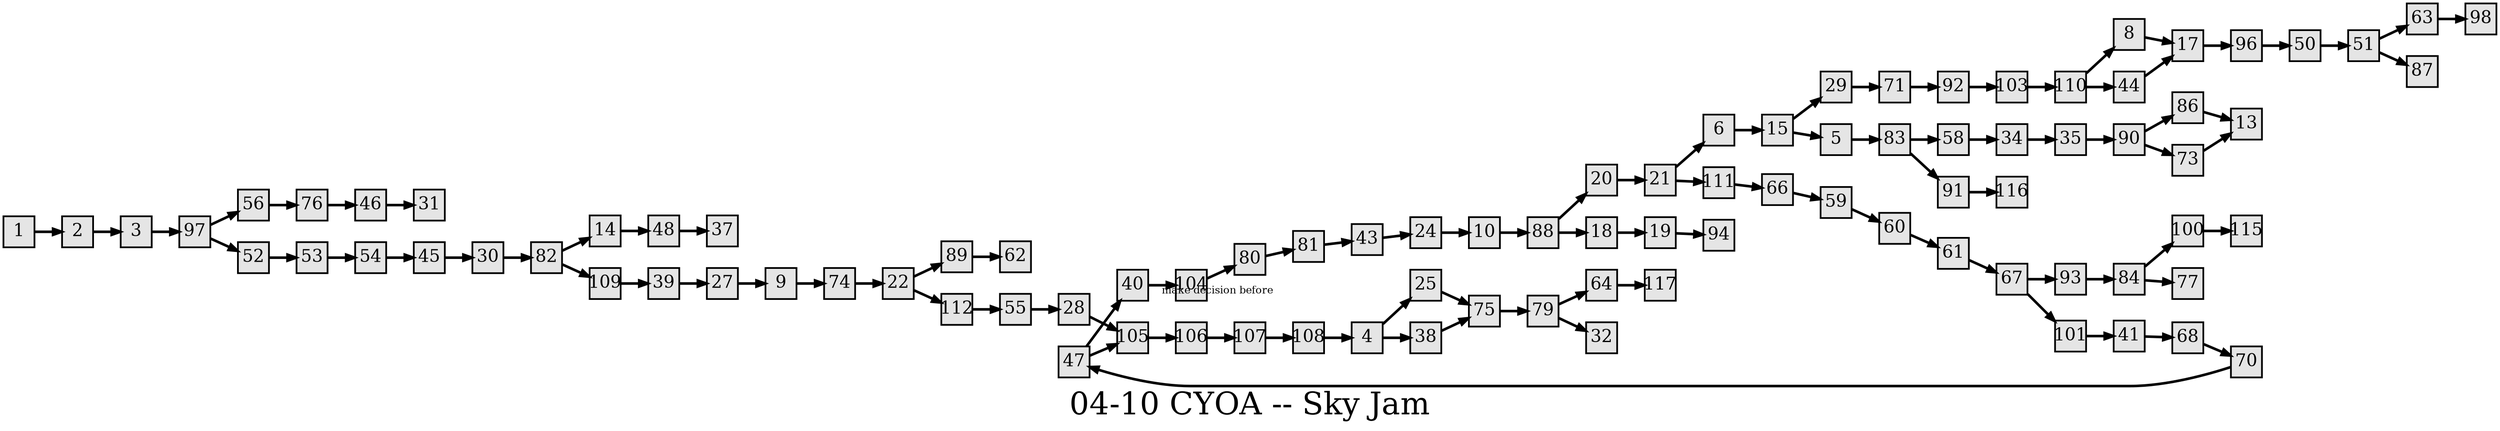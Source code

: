 digraph g{
  graph [ label="04-10 CYOA -- Sky Jam" rankdir=LR, ordering=out, fontsize=36, nodesep="0.35", ranksep="0.45"];
  node  [shape=rect, penwidth=2, fontsize=20, style=filled, fillcolor=grey90, margin="0,0", labelfloat=true, regular=true, fixedsize=true];
  edge  [labelfloat=true, penwidth=3, fontsize=12];

  1 -> 2;
  2 -> 3;
  3 -> 97;
  4 -> 25;
  4 -> 38;
  5 -> 83;
  6 -> 15;
  8 -> 17;
  9 -> 74;
  10 -> 88;
  14 -> 48;
  15 -> 29;
  15 -> 5;
  17 -> 96;
  18 -> 19;
  19 -> 94;
  20 -> 21;
  21 -> 6;
  22 -> 89;
  22 -> 112;
  24 -> 10;
  25 -> 75;
  27 -> 9;
  28 -> 105;
  29 -> 71;
  30 -> 82;
  21 -> 111;
  34 -> 35;
  35 -> 90;
  38 -> 75;
  39 -> 27;
  40 -> 104	[ xlabel="make decision before" ];
  41 -> 68;
  43 -> 24;
  44 -> 17;
  45 -> 30;
  46 -> 31;
  47 -> 40;
  47 -> 105;
  48 -> 37;
  50 -> 51;
  51 -> 63;
  51 -> 87;
  52 -> 53;
  53 -> 54;
  54 -> 45;
  55 -> 28;
  56 -> 76;
  58 -> 34;
  59 -> 60;
  60 -> 61;
  61 -> 67;
  63 -> 98;
  64 -> 117;
  66 -> 59;
  67 -> 93;
  67 -> 101;
  68 -> 70;
  70 -> 47;
  71 -> 92;
  73 -> 13;
  74 -> 22;
  75 -> 79;
  76 -> 46;
  79 -> 64;
  79 -> 32;
  80 -> 81;
  81 -> 43;
  82 -> 14;
  82 -> 109;
  83 -> 58;
  83 -> 91;
  84 -> 100;
  84 -> 77;
  86 -> 13;
  88 -> 20;
  88 -> 18;
  89 -> 62;
  90 -> 86;
  90 -> 73;
  91 -> 116;
  92 -> 103;
  93 -> 84;
  96 -> 50;
  97 -> 56;
  97 -> 52;
  100 -> 115;
  101 -> 41;
  103 -> 110;
  104 -> 80;
  105 -> 106;
  106 -> 107;
  107 -> 108;
  108 -> 4;
  109 -> 39;
  110 -> 8;
  110 -> 44;
  111 -> 66;
  112 -> 55;
}

